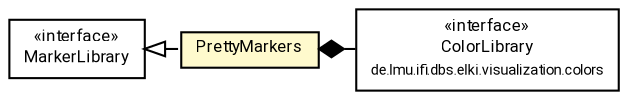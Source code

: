 #!/usr/local/bin/dot
#
# Class diagram 
# Generated by UMLGraph version R5_7_2-60-g0e99a6 (http://www.spinellis.gr/umlgraph/)
#

digraph G {
	graph [fontnames="svg"]
	edge [fontname="Roboto",fontsize=7,labelfontname="Roboto",labelfontsize=7,color="black"];
	node [fontname="Roboto",fontcolor="black",fontsize=8,shape=plaintext,margin=0,width=0,height=0];
	nodesep=0.15;
	ranksep=0.25;
	rankdir=LR;
	// de.lmu.ifi.dbs.elki.visualization.colors.ColorLibrary
	c8373328 [label=<<table title="de.lmu.ifi.dbs.elki.visualization.colors.ColorLibrary" border="0" cellborder="1" cellspacing="0" cellpadding="2" href="../../colors/ColorLibrary.html" target="_parent">
		<tr><td><table border="0" cellspacing="0" cellpadding="1">
		<tr><td align="center" balign="center"> &#171;interface&#187; </td></tr>
		<tr><td align="center" balign="center"> <font face="Roboto">ColorLibrary</font> </td></tr>
		<tr><td align="center" balign="center"> <font face="Roboto" point-size="7.0">de.lmu.ifi.dbs.elki.visualization.colors</font> </td></tr>
		</table></td></tr>
		</table>>, URL="../../colors/ColorLibrary.html"];
	// de.lmu.ifi.dbs.elki.visualization.style.marker.PrettyMarkers
	c8373332 [label=<<table title="de.lmu.ifi.dbs.elki.visualization.style.marker.PrettyMarkers" border="0" cellborder="1" cellspacing="0" cellpadding="2" bgcolor="lemonChiffon" href="PrettyMarkers.html" target="_parent">
		<tr><td><table border="0" cellspacing="0" cellpadding="1">
		<tr><td align="center" balign="center"> <font face="Roboto">PrettyMarkers</font> </td></tr>
		</table></td></tr>
		</table>>, URL="PrettyMarkers.html"];
	// de.lmu.ifi.dbs.elki.visualization.style.marker.MarkerLibrary
	c8373334 [label=<<table title="de.lmu.ifi.dbs.elki.visualization.style.marker.MarkerLibrary" border="0" cellborder="1" cellspacing="0" cellpadding="2" href="MarkerLibrary.html" target="_parent">
		<tr><td><table border="0" cellspacing="0" cellpadding="1">
		<tr><td align="center" balign="center"> &#171;interface&#187; </td></tr>
		<tr><td align="center" balign="center"> <font face="Roboto">MarkerLibrary</font> </td></tr>
		</table></td></tr>
		</table>>, URL="MarkerLibrary.html"];
	// de.lmu.ifi.dbs.elki.visualization.style.marker.PrettyMarkers implements de.lmu.ifi.dbs.elki.visualization.style.marker.MarkerLibrary
	c8373334 -> c8373332 [arrowtail=empty,style=dashed,dir=back,weight=9];
	// de.lmu.ifi.dbs.elki.visualization.style.marker.PrettyMarkers composed de.lmu.ifi.dbs.elki.visualization.colors.ColorLibrary
	c8373332 -> c8373328 [arrowhead=none,arrowtail=diamond,dir=back,weight=6];
}

